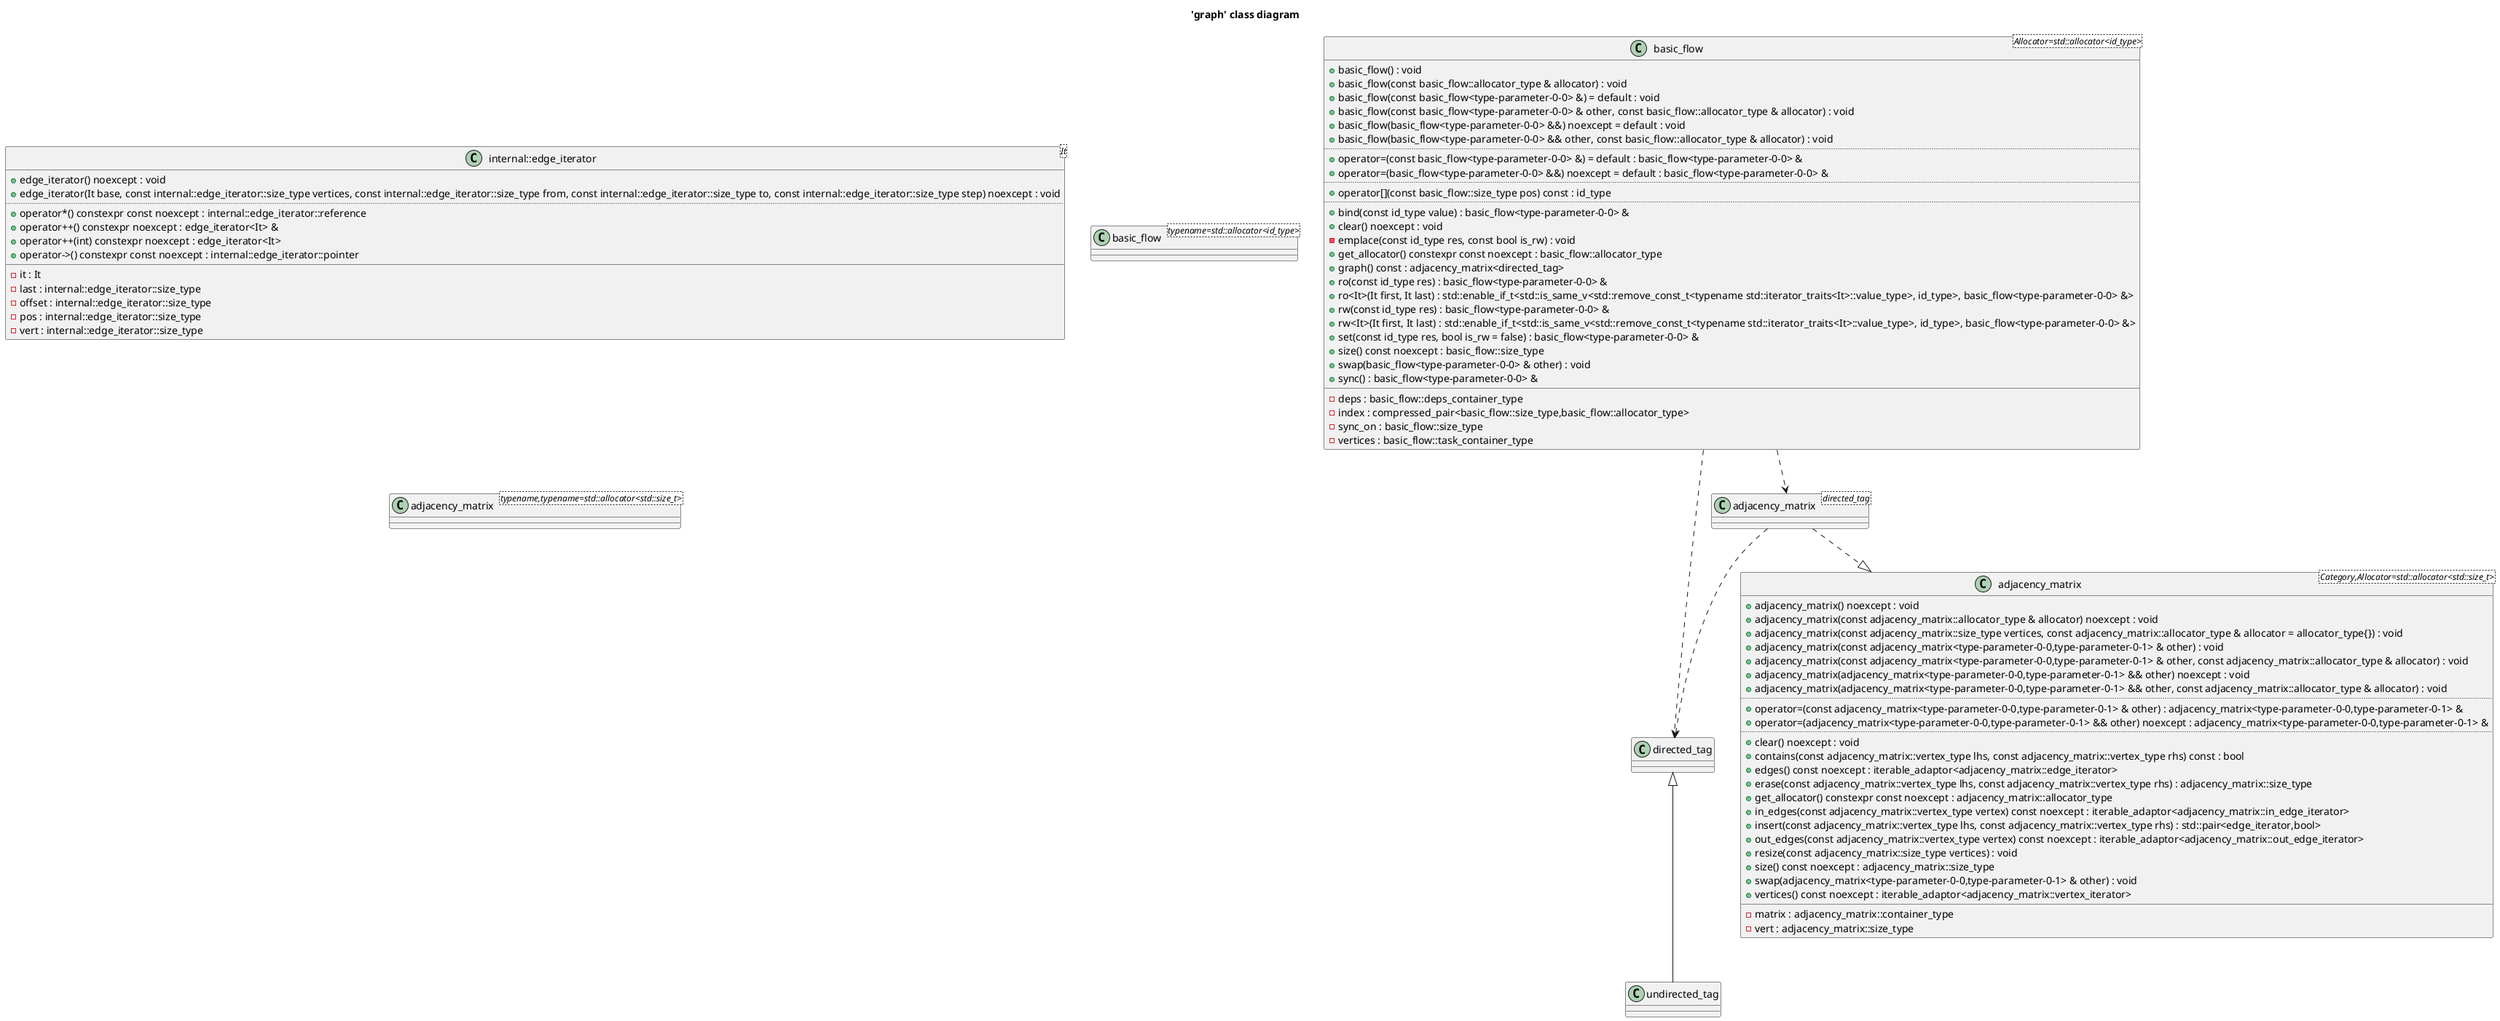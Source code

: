 @startuml
title 'graph' class diagram
class "directed_tag" as C_0002020830202082955781
class C_0002020830202082955781 [[https://github.com/skypjack/entt/blob/fef921132cae7588213d0f9bcd2fb9c8ffd8b7fc/src/entt/graph/fwd.hpp#L11{directed_tag}]] {
__
}
class "undirected_tag" as C_0000261952894934420548
class C_0000261952894934420548 [[https://github.com/skypjack/entt/blob/fef921132cae7588213d0f9bcd2fb9c8ffd8b7fc/src/entt/graph/fwd.hpp#L14{undirected_tag}]] {
__
}
class "internal::edge_iterator<It>" as C_0001033172316353199790
class C_0001033172316353199790 [[https://github.com/skypjack/entt/blob/fef921132cae7588213d0f9bcd2fb9c8ffd8b7fc/src/entt/graph/adjacency_matrix.hpp#L24{edge_iterator}]] {
+edge_iterator() noexcept : void [[[https://github.com/skypjack/entt/blob/fef921132cae7588213d0f9bcd2fb9c8ffd8b7fc/src/entt/graph/adjacency_matrix.hpp#L34{edge_iterator}]]]
+edge_iterator(It base, const internal::edge_iterator::size_type vertices, const internal::edge_iterator::size_type from, const internal::edge_iterator::size_type to, const internal::edge_iterator::size_type step) noexcept : void [[[https://github.com/skypjack/entt/blob/fef921132cae7588213d0f9bcd2fb9c8ffd8b7fc/src/entt/graph/adjacency_matrix.hpp#L41{edge_iterator}]]]
..
+operator*() constexpr const noexcept : internal::edge_iterator::reference [[[https://github.com/skypjack/entt/blob/fef921132cae7588213d0f9bcd2fb9c8ffd8b7fc/src/entt/graph/adjacency_matrix.hpp#L60{operator*}]]]
+operator++() constexpr noexcept : edge_iterator<It> & [[[https://github.com/skypjack/entt/blob/fef921132cae7588213d0f9bcd2fb9c8ffd8b7fc/src/entt/graph/adjacency_matrix.hpp#L50{operator++}]]]
+operator++(int) constexpr noexcept : edge_iterator<It> [[[https://github.com/skypjack/entt/blob/fef921132cae7588213d0f9bcd2fb9c8ffd8b7fc/src/entt/graph/adjacency_matrix.hpp#L55{operator++}]]]
+operator->() constexpr const noexcept : internal::edge_iterator::pointer [[[https://github.com/skypjack/entt/blob/fef921132cae7588213d0f9bcd2fb9c8ffd8b7fc/src/entt/graph/adjacency_matrix.hpp#L64{operator->}]]]
__
-it : It [[[https://github.com/skypjack/entt/blob/fef921132cae7588213d0f9bcd2fb9c8ffd8b7fc/src/entt/graph/adjacency_matrix.hpp#L72{it}]]]
-last : internal::edge_iterator::size_type [[[https://github.com/skypjack/entt/blob/fef921132cae7588213d0f9bcd2fb9c8ffd8b7fc/src/entt/graph/adjacency_matrix.hpp#L75{last}]]]
-offset : internal::edge_iterator::size_type [[[https://github.com/skypjack/entt/blob/fef921132cae7588213d0f9bcd2fb9c8ffd8b7fc/src/entt/graph/adjacency_matrix.hpp#L76{offset}]]]
-pos : internal::edge_iterator::size_type [[[https://github.com/skypjack/entt/blob/fef921132cae7588213d0f9bcd2fb9c8ffd8b7fc/src/entt/graph/adjacency_matrix.hpp#L74{pos}]]]
-vert : internal::edge_iterator::size_type [[[https://github.com/skypjack/entt/blob/fef921132cae7588213d0f9bcd2fb9c8ffd8b7fc/src/entt/graph/adjacency_matrix.hpp#L73{vert}]]]
}
class "adjacency_matrix<Category,Allocator=std::allocator<std::size_t>>" as C_0001453232910335396883
class C_0001453232910335396883 [[https://github.com/skypjack/entt/blob/fef921132cae7588213d0f9bcd2fb9c8ffd8b7fc/src/entt/graph/adjacency_matrix.hpp#L102{adjacency_matrix}]] {
+adjacency_matrix() noexcept : void [[[https://github.com/skypjack/entt/blob/fef921132cae7588213d0f9bcd2fb9c8ffd8b7fc/src/entt/graph/adjacency_matrix.hpp#L129{adjacency_matrix}]]]
+adjacency_matrix(const adjacency_matrix::allocator_type & allocator) noexcept : void [[[https://github.com/skypjack/entt/blob/fef921132cae7588213d0f9bcd2fb9c8ffd8b7fc/src/entt/graph/adjacency_matrix.hpp#L136{adjacency_matrix}]]]
+adjacency_matrix(const adjacency_matrix::size_type vertices, const adjacency_matrix::allocator_type & allocator = allocator_type{}) : void [[[https://github.com/skypjack/entt/blob/fef921132cae7588213d0f9bcd2fb9c8ffd8b7fc/src/entt/graph/adjacency_matrix.hpp#L145{adjacency_matrix}]]]
+adjacency_matrix(const adjacency_matrix<type-parameter-0-0,type-parameter-0-1> & other) : void [[[https://github.com/skypjack/entt/blob/fef921132cae7588213d0f9bcd2fb9c8ffd8b7fc/src/entt/graph/adjacency_matrix.hpp#L153{adjacency_matrix}]]]
+adjacency_matrix(const adjacency_matrix<type-parameter-0-0,type-parameter-0-1> & other, const adjacency_matrix::allocator_type & allocator) : void [[[https://github.com/skypjack/entt/blob/fef921132cae7588213d0f9bcd2fb9c8ffd8b7fc/src/entt/graph/adjacency_matrix.hpp#L161{adjacency_matrix}]]]
+adjacency_matrix(adjacency_matrix<type-parameter-0-0,type-parameter-0-1> && other) noexcept : void [[[https://github.com/skypjack/entt/blob/fef921132cae7588213d0f9bcd2fb9c8ffd8b7fc/src/entt/graph/adjacency_matrix.hpp#L169{adjacency_matrix}]]]
+adjacency_matrix(adjacency_matrix<type-parameter-0-0,type-parameter-0-1> && other, const adjacency_matrix::allocator_type & allocator) : void [[[https://github.com/skypjack/entt/blob/fef921132cae7588213d0f9bcd2fb9c8ffd8b7fc/src/entt/graph/adjacency_matrix.hpp#L177{adjacency_matrix}]]]
..
+operator=(const adjacency_matrix<type-parameter-0-0,type-parameter-0-1> & other) : adjacency_matrix<type-parameter-0-0,type-parameter-0-1> & [[[https://github.com/skypjack/entt/blob/fef921132cae7588213d0f9bcd2fb9c8ffd8b7fc/src/entt/graph/adjacency_matrix.hpp#L186{operator=}]]]
+operator=(adjacency_matrix<type-parameter-0-0,type-parameter-0-1> && other) noexcept : adjacency_matrix<type-parameter-0-0,type-parameter-0-1> & [[[https://github.com/skypjack/entt/blob/fef921132cae7588213d0f9bcd2fb9c8ffd8b7fc/src/entt/graph/adjacency_matrix.hpp#L197{operator=}]]]
..
+clear() noexcept : void [[[https://github.com/skypjack/entt/blob/fef921132cae7588213d0f9bcd2fb9c8ffd8b7fc/src/entt/graph/adjacency_matrix.hpp#L212{clear}]]]
+contains(const adjacency_matrix::vertex_type lhs, const adjacency_matrix::vertex_type rhs) const : bool [[[https://github.com/skypjack/entt/blob/fef921132cae7588213d0f9bcd2fb9c8ffd8b7fc/src/entt/graph/adjacency_matrix.hpp#L336{contains}]]]
+edges() const noexcept : iterable_adaptor<adjacency_matrix::edge_iterator> [[[https://github.com/skypjack/entt/blob/fef921132cae7588213d0f9bcd2fb9c8ffd8b7fc/src/entt/graph/adjacency_matrix.hpp#L247{edges}]]]
+erase(const adjacency_matrix::vertex_type lhs, const adjacency_matrix::vertex_type rhs) : adjacency_matrix::size_type [[[https://github.com/skypjack/entt/blob/fef921132cae7588213d0f9bcd2fb9c8ffd8b7fc/src/entt/graph/adjacency_matrix.hpp#L318{erase}]]]
+get_allocator() constexpr const noexcept : adjacency_matrix::allocator_type [[[https://github.com/skypjack/entt/blob/fef921132cae7588213d0f9bcd2fb9c8ffd8b7fc/src/entt/graph/adjacency_matrix.hpp#L207{get_allocator}]]]
+in_edges(const adjacency_matrix::vertex_type vertex) const noexcept : iterable_adaptor<adjacency_matrix::in_edge_iterator> [[[https://github.com/skypjack/entt/blob/fef921132cae7588213d0f9bcd2fb9c8ffd8b7fc/src/entt/graph/adjacency_matrix.hpp#L270{in_edges}]]]
+insert(const adjacency_matrix::vertex_type lhs, const adjacency_matrix::vertex_type rhs) : std::pair<edge_iterator,bool> [[[https://github.com/skypjack/entt/blob/fef921132cae7588213d0f9bcd2fb9c8ffd8b7fc/src/entt/graph/adjacency_matrix.hpp#L299{insert}]]]
+out_edges(const adjacency_matrix::vertex_type vertex) const noexcept : iterable_adaptor<adjacency_matrix::out_edge_iterator> [[[https://github.com/skypjack/entt/blob/fef921132cae7588213d0f9bcd2fb9c8ffd8b7fc/src/entt/graph/adjacency_matrix.hpp#L258{out_edges}]]]
+resize(const adjacency_matrix::size_type vertices) : void [[[https://github.com/skypjack/entt/blob/fef921132cae7588213d0f9bcd2fb9c8ffd8b7fc/src/entt/graph/adjacency_matrix.hpp#L281{resize}]]]
+size() const noexcept : adjacency_matrix::size_type [[[https://github.com/skypjack/entt/blob/fef921132cae7588213d0f9bcd2fb9c8ffd8b7fc/src/entt/graph/adjacency_matrix.hpp#L231{size}]]]
+swap(adjacency_matrix<type-parameter-0-0,type-parameter-0-1> & other) : void [[[https://github.com/skypjack/entt/blob/fef921132cae7588213d0f9bcd2fb9c8ffd8b7fc/src/entt/graph/adjacency_matrix.hpp#L221{swap}]]]
+vertices() const noexcept : iterable_adaptor<adjacency_matrix::vertex_iterator> [[[https://github.com/skypjack/entt/blob/fef921132cae7588213d0f9bcd2fb9c8ffd8b7fc/src/entt/graph/adjacency_matrix.hpp#L239{vertices}]]]
__
-matrix : adjacency_matrix::container_type [[[https://github.com/skypjack/entt/blob/fef921132cae7588213d0f9bcd2fb9c8ffd8b7fc/src/entt/graph/adjacency_matrix.hpp#L342{matrix}]]]
-vert : adjacency_matrix::size_type [[[https://github.com/skypjack/entt/blob/fef921132cae7588213d0f9bcd2fb9c8ffd8b7fc/src/entt/graph/adjacency_matrix.hpp#L343{vert}]]]
}
class "basic_flow<typename=std::allocator<id_type>>" as C_0000144454592563963931
class C_0000144454592563963931 [[https://github.com/skypjack/entt/blob/fef921132cae7588213d0f9bcd2fb9c8ffd8b7fc/src/entt/graph/fwd.hpp#L20{basic_flow}]] {
__
}
class "adjacency_matrix<typename,typename=std::allocator<std::size_t>>" as C_0000887826077265495331
class C_0000887826077265495331 [[https://github.com/skypjack/entt/blob/fef921132cae7588213d0f9bcd2fb9c8ffd8b7fc/src/entt/graph/fwd.hpp#L17{adjacency_matrix}]] {
__
}
class "adjacency_matrix<directed_tag>" as C_0000873438139212187708
class C_0000873438139212187708 [[https://github.com/skypjack/entt/blob/fef921132cae7588213d0f9bcd2fb9c8ffd8b7fc/src/entt/graph/adjacency_matrix.hpp#L102{adjacency_matrix}]] {
__
}
class "basic_flow<Allocator=std::allocator<id_type>>" as C_0000210061193389745692
class C_0000210061193389745692 [[https://github.com/skypjack/entt/blob/fef921132cae7588213d0f9bcd2fb9c8ffd8b7fc/src/entt/graph/flow.hpp#L29{basic_flow}]] {
+basic_flow() : void [[[https://github.com/skypjack/entt/blob/fef921132cae7588213d0f9bcd2fb9c8ffd8b7fc/src/entt/graph/flow.hpp#L55{basic_flow}]]]
+basic_flow(const basic_flow::allocator_type & allocator) : void [[[https://github.com/skypjack/entt/blob/fef921132cae7588213d0f9bcd2fb9c8ffd8b7fc/src/entt/graph/flow.hpp#L62{basic_flow}]]]
+basic_flow(const basic_flow<type-parameter-0-0> &) = default : void [[[https://github.com/skypjack/entt/blob/fef921132cae7588213d0f9bcd2fb9c8ffd8b7fc/src/entt/graph/flow.hpp#L69{basic_flow}]]]
+basic_flow(const basic_flow<type-parameter-0-0> & other, const basic_flow::allocator_type & allocator) : void [[[https://github.com/skypjack/entt/blob/fef921132cae7588213d0f9bcd2fb9c8ffd8b7fc/src/entt/graph/flow.hpp#L76{basic_flow}]]]
+basic_flow(basic_flow<type-parameter-0-0> &&) noexcept = default : void [[[https://github.com/skypjack/entt/blob/fef921132cae7588213d0f9bcd2fb9c8ffd8b7fc/src/entt/graph/flow.hpp#L83{basic_flow}]]]
+basic_flow(basic_flow<type-parameter-0-0> && other, const basic_flow::allocator_type & allocator) : void [[[https://github.com/skypjack/entt/blob/fef921132cae7588213d0f9bcd2fb9c8ffd8b7fc/src/entt/graph/flow.hpp#L90{basic_flow}]]]
..
+operator=(const basic_flow<type-parameter-0-0> &) = default : basic_flow<type-parameter-0-0> & [[[https://github.com/skypjack/entt/blob/fef921132cae7588213d0f9bcd2fb9c8ffd8b7fc/src/entt/graph/flow.hpp#L100{operator=}]]]
+operator=(basic_flow<type-parameter-0-0> &&) noexcept = default : basic_flow<type-parameter-0-0> & [[[https://github.com/skypjack/entt/blob/fef921132cae7588213d0f9bcd2fb9c8ffd8b7fc/src/entt/graph/flow.hpp#L106{operator=}]]]
..
+operator[](const basic_flow::size_type pos) const : id_type [[[https://github.com/skypjack/entt/blob/fef921132cae7588213d0f9bcd2fb9c8ffd8b7fc/src/entt/graph/flow.hpp#L121{operator[]}]]]
..
+bind(const id_type value) : basic_flow<type-parameter-0-0> & [[[https://github.com/skypjack/entt/blob/fef921132cae7588213d0f9bcd2fb9c8ffd8b7fc/src/entt/graph/flow.hpp#L157{bind}]]]
+clear() noexcept : void [[[https://github.com/skypjack/entt/blob/fef921132cae7588213d0f9bcd2fb9c8ffd8b7fc/src/entt/graph/flow.hpp#L126{clear}]]]
-emplace(const id_type res, const bool is_rw) : void [[[https://github.com/skypjack/entt/blob/fef921132cae7588213d0f9bcd2fb9c8ffd8b7fc/src/entt/graph/flow.hpp#L36{emplace}]]]
+get_allocator() constexpr const noexcept : basic_flow::allocator_type [[[https://github.com/skypjack/entt/blob/fef921132cae7588213d0f9bcd2fb9c8ffd8b7fc/src/entt/graph/flow.hpp#L112{get_allocator}]]]
+graph() const : adjacency_matrix<directed_tag> [[[https://github.com/skypjack/entt/blob/fef921132cae7588213d0f9bcd2fb9c8ffd8b7fc/src/entt/graph/flow.hpp#L248{graph}]]]
+ro(const id_type res) : basic_flow<type-parameter-0-0> & [[[https://github.com/skypjack/entt/blob/fef921132cae7588213d0f9bcd2fb9c8ffd8b7fc/src/entt/graph/flow.hpp#L195{ro}]]]
+ro<It>(It first, It last) : std::enable_if_t<std::is_same_v<std::remove_const_t<typename std::iterator_traits<It>::value_type>, id_type>, basic_flow<type-parameter-0-0> &>
+rw(const id_type res) : basic_flow<type-parameter-0-0> & [[[https://github.com/skypjack/entt/blob/fef921132cae7588213d0f9bcd2fb9c8ffd8b7fc/src/entt/graph/flow.hpp#L222{rw}]]]
+rw<It>(It first, It last) : std::enable_if_t<std::is_same_v<std::remove_const_t<typename std::iterator_traits<It>::value_type>, id_type>, basic_flow<type-parameter-0-0> &>
+set(const id_type res, bool is_rw = false) : basic_flow<type-parameter-0-0> & [[[https://github.com/skypjack/entt/blob/fef921132cae7588213d0f9bcd2fb9c8ffd8b7fc/src/entt/graph/flow.hpp#L185{set}]]]
+size() const noexcept : basic_flow::size_type [[[https://github.com/skypjack/entt/blob/fef921132cae7588213d0f9bcd2fb9c8ffd8b7fc/src/entt/graph/flow.hpp#L148{size}]]]
+swap(basic_flow<type-parameter-0-0> & other) : void [[[https://github.com/skypjack/entt/blob/fef921132cae7588213d0f9bcd2fb9c8ffd8b7fc/src/entt/graph/flow.hpp#L136{swap}]]]
+sync() : basic_flow<type-parameter-0-0> & [[[https://github.com/skypjack/entt/blob/fef921132cae7588213d0f9bcd2fb9c8ffd8b7fc/src/entt/graph/flow.hpp#L168{sync}]]]
__
-deps : basic_flow::deps_container_type [[[https://github.com/skypjack/entt/blob/fef921132cae7588213d0f9bcd2fb9c8ffd8b7fc/src/entt/graph/flow.hpp#L321{deps}]]]
-index : compressed_pair<basic_flow::size_type,basic_flow::allocator_type> [[[https://github.com/skypjack/entt/blob/fef921132cae7588213d0f9bcd2fb9c8ffd8b7fc/src/entt/graph/flow.hpp#L319{index}]]]
-sync_on : basic_flow::size_type [[[https://github.com/skypjack/entt/blob/fef921132cae7588213d0f9bcd2fb9c8ffd8b7fc/src/entt/graph/flow.hpp#L322{sync_on}]]]
-vertices : basic_flow::task_container_type [[[https://github.com/skypjack/entt/blob/fef921132cae7588213d0f9bcd2fb9c8ffd8b7fc/src/entt/graph/flow.hpp#L320{vertices}]]]
}
C_0002020830202082955781 <|-- C_0000261952894934420548
C_0000873438139212187708 ..> C_0002020830202082955781
C_0000873438139212187708 ..|> C_0001453232910335396883
C_0000210061193389745692 ..> C_0000873438139212187708
C_0000210061193389745692 ..> C_0002020830202082955781

'Generated with clang-uml, version 0.4.0-9-gc398c6f
'LLVM version Ubuntu clang version 15.0.7
@enduml
